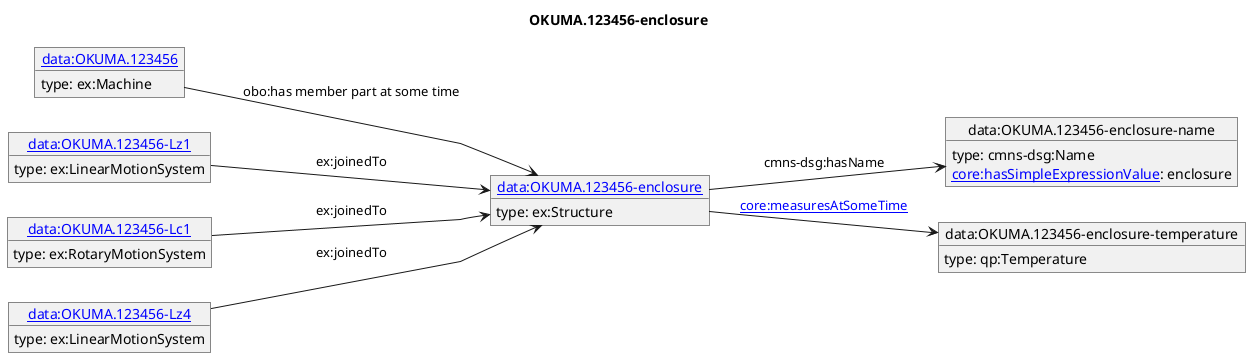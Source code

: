 @startuml
skinparam linetype polyline
left to right direction
title OKUMA.123456-enclosure
object "[[./OKUMA.123456-enclosure.html data:OKUMA.123456-enclosure]]" as o1 {
 type: ex:Structure 
}
object "data:OKUMA.123456-enclosure-name" as o2 {
 type: cmns-dsg:Name 
}
object "data:OKUMA.123456-enclosure-temperature" as o3 {
 type: qp:Temperature 
}
object "[[./OKUMA.123456.html data:OKUMA.123456]]" as o4 {
 type: ex:Machine 
}
object "[[./OKUMA.123456-Lz1.html data:OKUMA.123456-Lz1]]" as o5 {
 type: ex:LinearMotionSystem 
}
object "[[./OKUMA.123456-Lc1.html data:OKUMA.123456-Lc1]]" as o6 {
 type: ex:RotaryMotionSystem 
}
object "[[./OKUMA.123456-Lz4.html data:OKUMA.123456-Lz4]]" as o7 {
 type: ex:LinearMotionSystem 
}
o1 --> o2 : cmns-dsg:hasName
o2 : [[https://spec.industrialontologies.org/ontology/core/Core/hasSimpleExpressionValue core:hasSimpleExpressionValue]]: enclosure
o1 --> o3 : [[https://spec.industrialontologies.org/ontology/core/Core/measuresAtSomeTime core:measuresAtSomeTime]]
o4 --> o1 : obo:has member part at some time
o5 --> o1 : ex:joinedTo
o6 --> o1 : ex:joinedTo
o7 --> o1 : ex:joinedTo
@enduml
